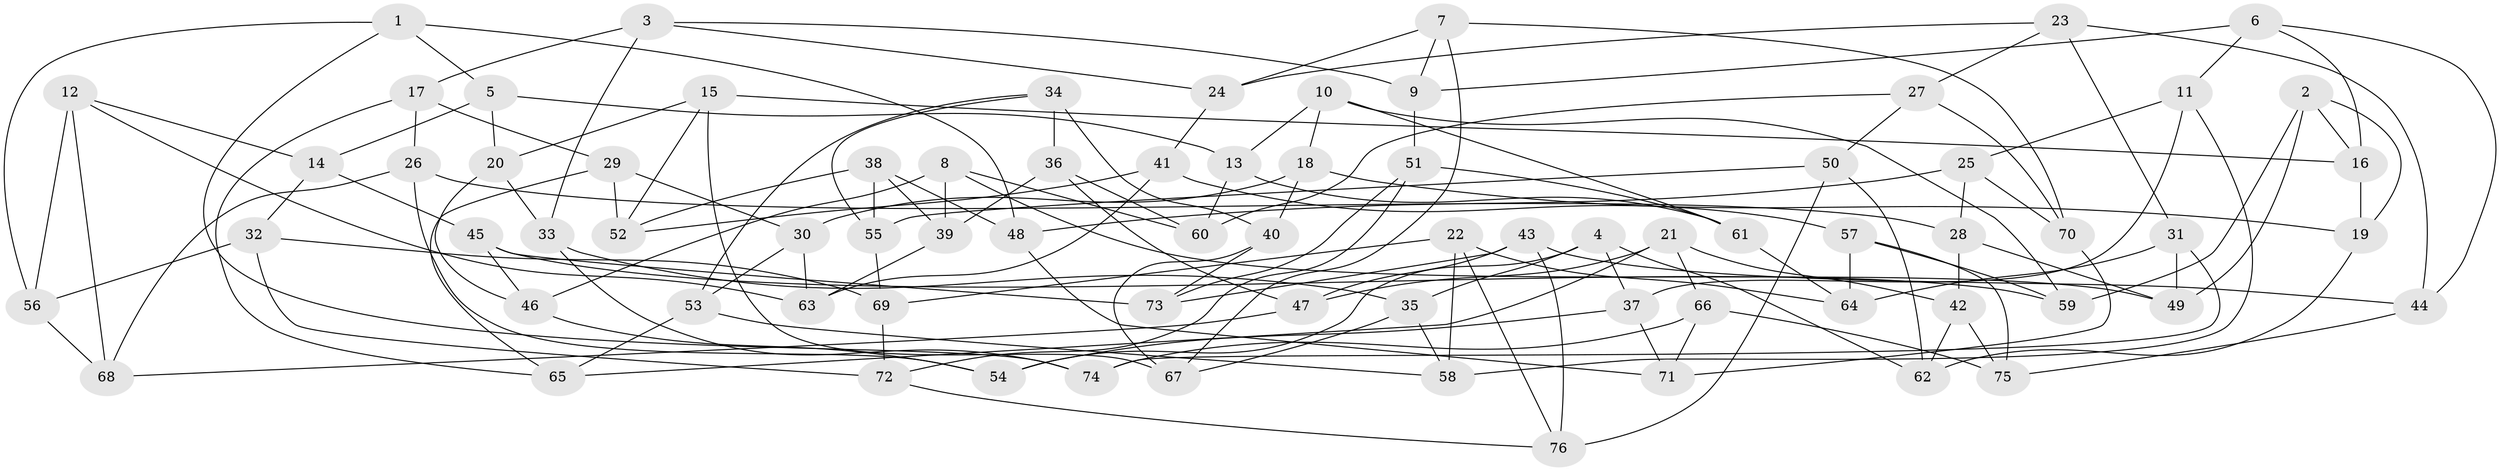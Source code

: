 // coarse degree distribution, {11: 0.043478260869565216, 5: 0.043478260869565216, 10: 0.043478260869565216, 8: 0.17391304347826086, 6: 0.34782608695652173, 7: 0.08695652173913043, 4: 0.08695652173913043, 9: 0.13043478260869565, 13: 0.043478260869565216}
// Generated by graph-tools (version 1.1) at 2025/20/03/04/25 18:20:45]
// undirected, 76 vertices, 152 edges
graph export_dot {
graph [start="1"]
  node [color=gray90,style=filled];
  1;
  2;
  3;
  4;
  5;
  6;
  7;
  8;
  9;
  10;
  11;
  12;
  13;
  14;
  15;
  16;
  17;
  18;
  19;
  20;
  21;
  22;
  23;
  24;
  25;
  26;
  27;
  28;
  29;
  30;
  31;
  32;
  33;
  34;
  35;
  36;
  37;
  38;
  39;
  40;
  41;
  42;
  43;
  44;
  45;
  46;
  47;
  48;
  49;
  50;
  51;
  52;
  53;
  54;
  55;
  56;
  57;
  58;
  59;
  60;
  61;
  62;
  63;
  64;
  65;
  66;
  67;
  68;
  69;
  70;
  71;
  72;
  73;
  74;
  75;
  76;
  1 -- 5;
  1 -- 74;
  1 -- 48;
  1 -- 56;
  2 -- 59;
  2 -- 49;
  2 -- 16;
  2 -- 19;
  3 -- 33;
  3 -- 9;
  3 -- 24;
  3 -- 17;
  4 -- 35;
  4 -- 62;
  4 -- 37;
  4 -- 54;
  5 -- 13;
  5 -- 14;
  5 -- 20;
  6 -- 44;
  6 -- 9;
  6 -- 11;
  6 -- 16;
  7 -- 24;
  7 -- 9;
  7 -- 67;
  7 -- 70;
  8 -- 39;
  8 -- 46;
  8 -- 49;
  8 -- 60;
  9 -- 51;
  10 -- 59;
  10 -- 13;
  10 -- 18;
  10 -- 61;
  11 -- 25;
  11 -- 58;
  11 -- 37;
  12 -- 63;
  12 -- 68;
  12 -- 56;
  12 -- 14;
  13 -- 61;
  13 -- 60;
  14 -- 32;
  14 -- 45;
  15 -- 16;
  15 -- 52;
  15 -- 67;
  15 -- 20;
  16 -- 19;
  17 -- 29;
  17 -- 65;
  17 -- 26;
  18 -- 40;
  18 -- 19;
  18 -- 30;
  19 -- 62;
  20 -- 33;
  20 -- 46;
  21 -- 42;
  21 -- 65;
  21 -- 66;
  21 -- 47;
  22 -- 69;
  22 -- 58;
  22 -- 64;
  22 -- 76;
  23 -- 44;
  23 -- 24;
  23 -- 31;
  23 -- 27;
  24 -- 41;
  25 -- 48;
  25 -- 28;
  25 -- 70;
  26 -- 28;
  26 -- 68;
  26 -- 54;
  27 -- 50;
  27 -- 60;
  27 -- 70;
  28 -- 42;
  28 -- 49;
  29 -- 65;
  29 -- 52;
  29 -- 30;
  30 -- 53;
  30 -- 63;
  31 -- 64;
  31 -- 49;
  31 -- 74;
  32 -- 69;
  32 -- 56;
  32 -- 72;
  33 -- 74;
  33 -- 35;
  34 -- 36;
  34 -- 40;
  34 -- 53;
  34 -- 55;
  35 -- 58;
  35 -- 67;
  36 -- 47;
  36 -- 60;
  36 -- 39;
  37 -- 71;
  37 -- 54;
  38 -- 55;
  38 -- 39;
  38 -- 48;
  38 -- 52;
  39 -- 63;
  40 -- 67;
  40 -- 73;
  41 -- 57;
  41 -- 52;
  41 -- 63;
  42 -- 75;
  42 -- 62;
  43 -- 73;
  43 -- 76;
  43 -- 47;
  43 -- 44;
  44 -- 75;
  45 -- 46;
  45 -- 59;
  45 -- 73;
  46 -- 54;
  47 -- 68;
  48 -- 71;
  50 -- 76;
  50 -- 55;
  50 -- 62;
  51 -- 61;
  51 -- 73;
  51 -- 72;
  53 -- 58;
  53 -- 65;
  55 -- 69;
  56 -- 68;
  57 -- 64;
  57 -- 75;
  57 -- 59;
  61 -- 64;
  66 -- 71;
  66 -- 74;
  66 -- 75;
  69 -- 72;
  70 -- 71;
  72 -- 76;
}
